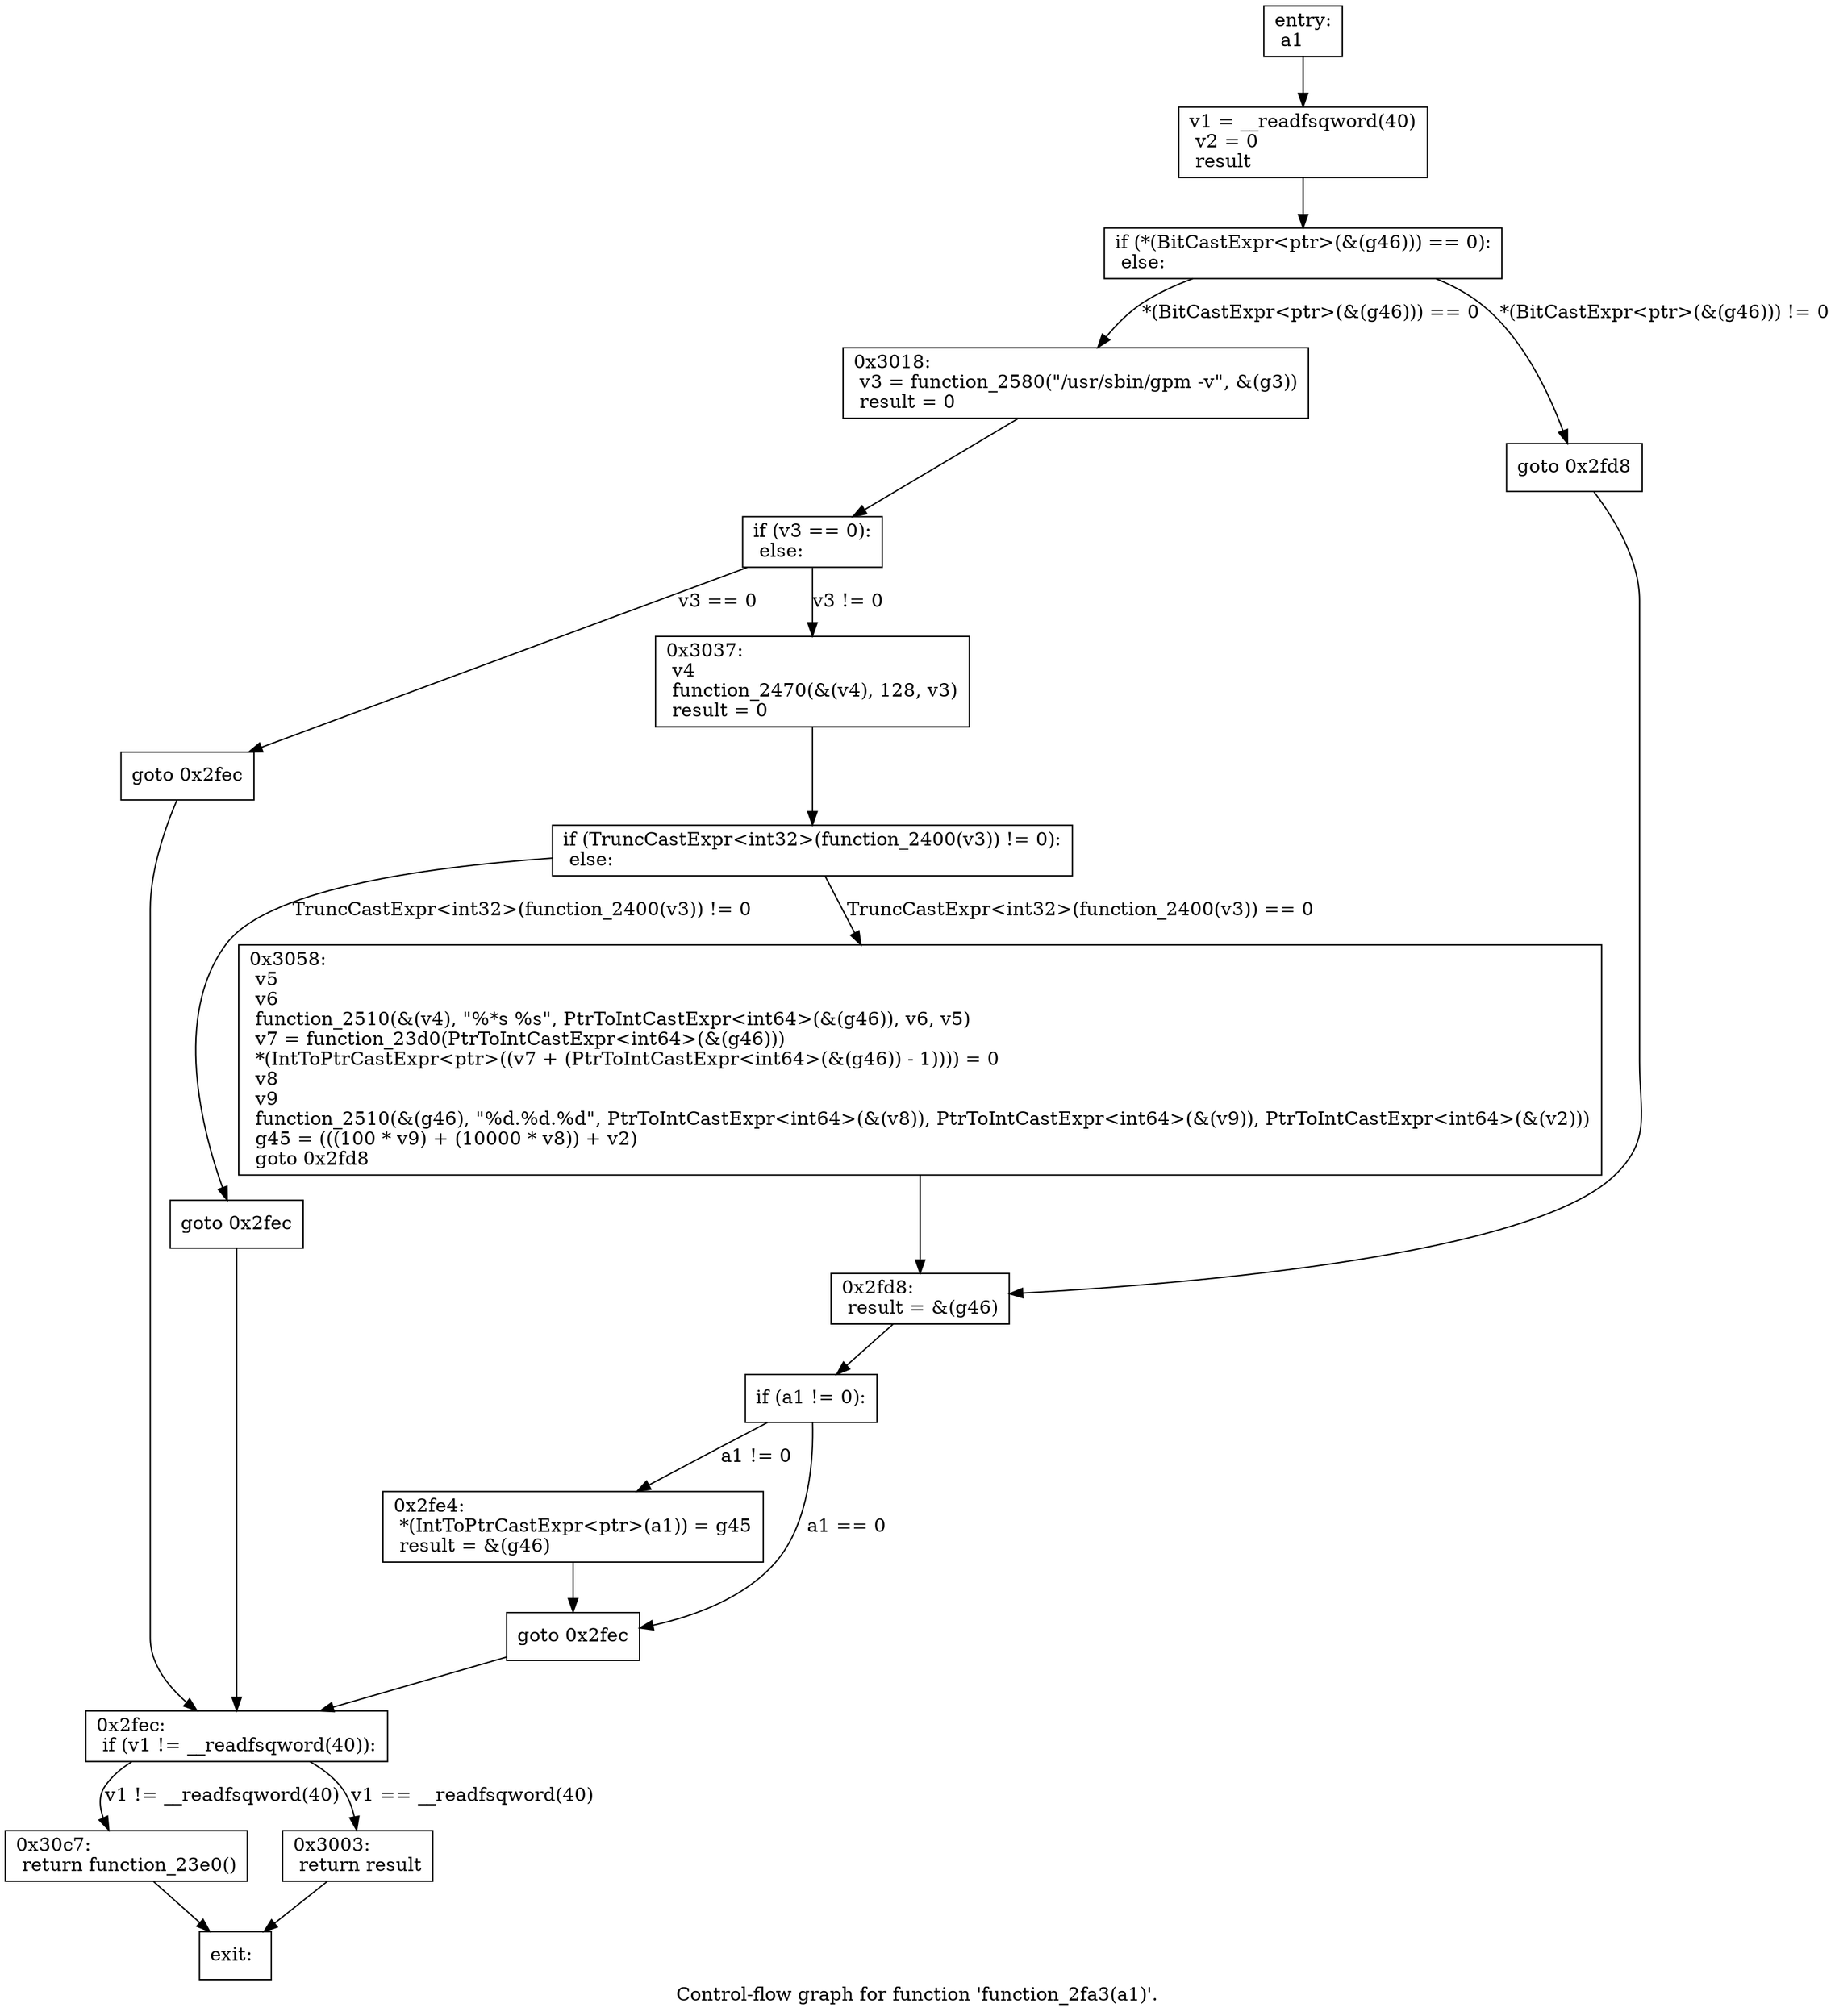 digraph "Control-flow graph for function 'function_2fa3(a1)'." {
  label="Control-flow graph for function 'function_2fa3(a1)'.";
  node [shape=record];

  Node077198F8 [label="{entry:\l  a1\l}"];
  Node077198F8 -> Node07719940;
  Node07719940 [label="{  v1 = __readfsqword(40)\l  v2 = 0\l  result\l}"];
  Node07719940 -> Node07719AF0;
  Node07719AF0 [label="{  if (*(BitCastExpr\<ptr\>(&(g46))) == 0):\l  else:\l}"];
  Node07719AF0 -> Node0771A9D8 [label="*(BitCastExpr\<ptr\>(&(g46))) == 0"];
  Node07719AF0 -> Node0771A750 [label="*(BitCastExpr\<ptr\>(&(g46))) != 0"];
  Node0771A9D8 [label="{0x3018:\l  v3 = function_2580(\"/usr/sbin/gpm -v\", &(g3))\l  result = 0\l}"];
  Node0771A9D8 -> Node077198B0;
  Node0771A750 [label="{  goto 0x2fd8\l}"];
  Node0771A750 -> Node07719CA0;
  Node077198B0 [label="{  if (v3 == 0):\l  else:\l}"];
  Node077198B0 -> Node0771A558 [label="v3 == 0"];
  Node077198B0 -> Node0771A120 [label="v3 != 0"];
  Node07719CA0 [label="{0x2fd8:\l  result = &(g46)\l}"];
  Node07719CA0 -> Node0771A6C0;
  Node0771A558 [label="{  goto 0x2fec\l}"];
  Node0771A558 -> Node0771A1F8;
  Node0771A120 [label="{0x3037:\l  v4\l  function_2470(&(v4), 128, v3)\l  result = 0\l}"];
  Node0771A120 -> Node0771A168;
  Node0771A6C0 [label="{  if (a1 != 0):\l}"];
  Node0771A6C0 -> Node0771A630 [label="a1 != 0"];
  Node0771A6C0 -> Node0771A708 [label="a1 == 0"];
  Node0771A1F8 [label="{0x2fec:\l  if (v1 != __readfsqword(40)):\l}"];
  Node0771A1F8 -> Node0771A900 [label="v1 != __readfsqword(40)"];
  Node0771A1F8 -> Node0771A480 [label="v1 == __readfsqword(40)"];
  Node0771A168 [label="{  if (TruncCastExpr\<int32\>(function_2400(v3)) != 0):\l  else:\l}"];
  Node0771A168 -> Node0771A240 [label="TruncCastExpr\<int32\>(function_2400(v3)) != 0"];
  Node0771A168 -> Node0771A288 [label="TruncCastExpr\<int32\>(function_2400(v3)) == 0"];
  Node0771A630 [label="{0x2fe4:\l  *(IntToPtrCastExpr\<ptr\>(a1)) = g45\l  result = &(g46)\l}"];
  Node0771A630 -> Node0771A708;
  Node0771A708 [label="{  goto 0x2fec\l}"];
  Node0771A708 -> Node0771A1F8;
  Node0771A900 [label="{0x30c7:\l  return function_23e0()\l}"];
  Node0771A900 -> Node07719A60;
  Node0771A480 [label="{0x3003:\l  return result\l}"];
  Node0771A480 -> Node07719A60;
  Node0771A240 [label="{  goto 0x2fec\l}"];
  Node0771A240 -> Node0771A1F8;
  Node0771A288 [label="{0x3058:\l  v5\l  v6\l  function_2510(&(v4), \"%*s %s\", PtrToIntCastExpr\<int64\>(&(g46)), v6, v5)\l  v7 = function_23d0(PtrToIntCastExpr\<int64\>(&(g46)))\l  *(IntToPtrCastExpr\<ptr\>((v7 + (PtrToIntCastExpr\<int64\>(&(g46)) - 1)))) = 0\l  v8\l  v9\l  function_2510(&(g46), \"%d.%d.%d\", PtrToIntCastExpr\<int64\>(&(v8)), PtrToIntCastExpr\<int64\>(&(v9)), PtrToIntCastExpr\<int64\>(&(v2)))\l  g45 = (((100 * v9) + (10000 * v8)) + v2)\l  goto 0x2fd8\l}"];
  Node0771A288 -> Node07719CA0;
  Node07719A60 [label="{exit:\l}"];

}
